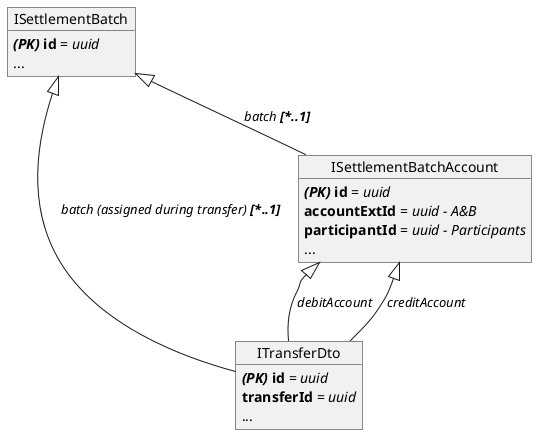 @startuml

object ITransferDto
    ITransferDto : **//(PK)// id** = //uuid//
    ITransferDto : **transferId** = //uuid//
    ITransferDto : ...
object ISettlementBatchAccount
    ISettlementBatchAccount : **//(PK)// id** = //uuid//
    ISettlementBatchAccount : **accountExtId** = //uuid - A&B//
    ISettlementBatchAccount : **participantId** = //uuid - Participants//
    ISettlementBatchAccount : ...
object ISettlementBatch
    ISettlementBatch : **//(PK)// id** = //uuid//
    ISettlementBatch : ...

ISettlementBatchAccount <|-- ITransferDto : //debitAccount//
ISettlementBatchAccount <|-- ITransferDto : //creditAccount//
ISettlementBatch <|-- ITransferDto : //batch (assigned during transfer) **[*..1]**//
ISettlementBatch <|-- ISettlementBatchAccount : //batch **[*..1]**//

@enduml
